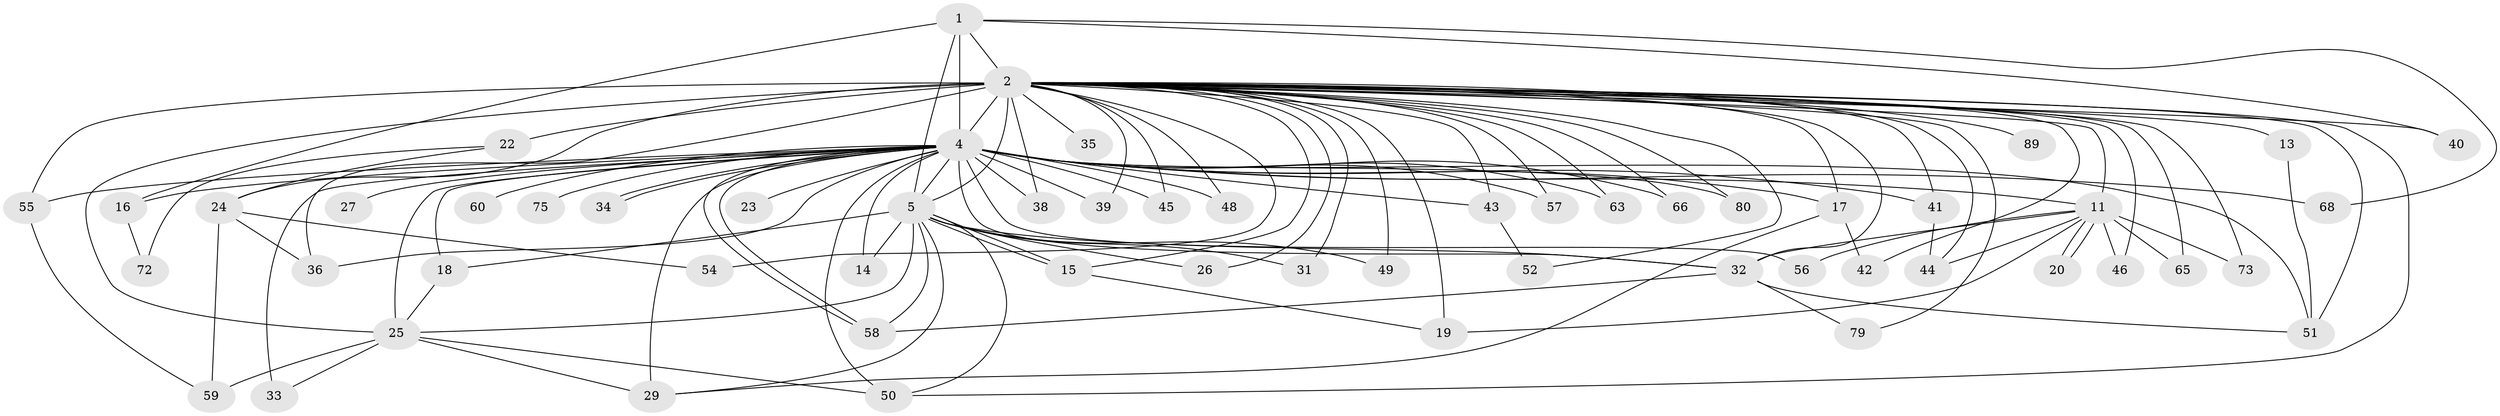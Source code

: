 // original degree distribution, {13: 0.02631578947368421, 18: 0.017543859649122806, 24: 0.008771929824561403, 34: 0.008771929824561403, 23: 0.008771929824561403, 19: 0.008771929824561403, 29: 0.008771929824561403, 25: 0.008771929824561403, 9: 0.008771929824561403, 3: 0.14035087719298245, 2: 0.5964912280701754, 4: 0.08771929824561403, 5: 0.043859649122807015, 6: 0.017543859649122806, 7: 0.008771929824561403}
// Generated by graph-tools (version 1.1) at 2025/54/03/05/25 16:54:47]
// undirected, 57 vertices, 121 edges
graph export_dot {
graph [start="1"]
  node [color=gray90,style=filled];
  1;
  2 [super="+3+8+85"];
  4 [super="+82+6+108+67+7+77+111"];
  5 [super="+100"];
  11 [super="+21"];
  13;
  14;
  15;
  16;
  17;
  18;
  19;
  20;
  22 [super="+69"];
  23;
  24;
  25 [super="+78"];
  26;
  27;
  29 [super="+62+105+101"];
  31;
  32 [super="+47"];
  33;
  34;
  35;
  36 [super="+84"];
  38;
  39;
  40;
  41 [super="+109"];
  42;
  43;
  44 [super="+70+76"];
  45;
  46;
  48;
  49;
  50 [super="+61"];
  51 [super="+86"];
  52;
  54;
  55 [super="+99"];
  56;
  57 [super="+87"];
  58 [super="+112+103"];
  59;
  60;
  63;
  65;
  66;
  68;
  72;
  73;
  75 [super="+81"];
  79;
  80;
  89;
  1 -- 2 [weight=4];
  1 -- 4 [weight=5];
  1 -- 5;
  1 -- 16;
  1 -- 40;
  1 -- 68;
  2 -- 4 [weight=23];
  2 -- 5 [weight=5];
  2 -- 22 [weight=3];
  2 -- 35 [weight=2];
  2 -- 39;
  2 -- 43;
  2 -- 48;
  2 -- 79;
  2 -- 11;
  2 -- 13 [weight=2];
  2 -- 17;
  2 -- 24 [weight=2];
  2 -- 26;
  2 -- 31;
  2 -- 32;
  2 -- 38;
  2 -- 40;
  2 -- 41;
  2 -- 45;
  2 -- 46;
  2 -- 49;
  2 -- 50 [weight=2];
  2 -- 52;
  2 -- 55 [weight=3];
  2 -- 63;
  2 -- 66;
  2 -- 73;
  2 -- 80;
  2 -- 89;
  2 -- 65;
  2 -- 15;
  2 -- 19;
  2 -- 25 [weight=2];
  2 -- 42;
  2 -- 51;
  2 -- 54;
  2 -- 57;
  2 -- 44 [weight=2];
  2 -- 36;
  4 -- 5 [weight=6];
  4 -- 25;
  4 -- 27 [weight=2];
  4 -- 29 [weight=3];
  4 -- 34;
  4 -- 34;
  4 -- 38;
  4 -- 48;
  4 -- 50 [weight=2];
  4 -- 58;
  4 -- 58;
  4 -- 60 [weight=2];
  4 -- 75 [weight=3];
  4 -- 33 [weight=2];
  4 -- 14;
  4 -- 57 [weight=2];
  4 -- 11;
  4 -- 66;
  4 -- 68;
  4 -- 16;
  4 -- 17;
  4 -- 18;
  4 -- 80;
  4 -- 23;
  4 -- 36;
  4 -- 39;
  4 -- 41 [weight=2];
  4 -- 43;
  4 -- 45;
  4 -- 51;
  4 -- 55;
  4 -- 56;
  4 -- 63;
  4 -- 32;
  5 -- 14;
  5 -- 15;
  5 -- 15;
  5 -- 18;
  5 -- 26;
  5 -- 29;
  5 -- 31;
  5 -- 49;
  5 -- 50;
  5 -- 58;
  5 -- 32;
  5 -- 25;
  11 -- 19;
  11 -- 20;
  11 -- 20;
  11 -- 32 [weight=2];
  11 -- 44;
  11 -- 46;
  11 -- 56;
  11 -- 65;
  11 -- 73;
  13 -- 51;
  15 -- 19;
  16 -- 72;
  17 -- 42;
  17 -- 29;
  18 -- 25;
  22 -- 24;
  22 -- 72;
  24 -- 36;
  24 -- 54;
  24 -- 59;
  25 -- 33;
  25 -- 29;
  25 -- 50;
  25 -- 59;
  32 -- 51;
  32 -- 79;
  32 -- 58;
  41 -- 44;
  43 -- 52;
  55 -- 59;
}
